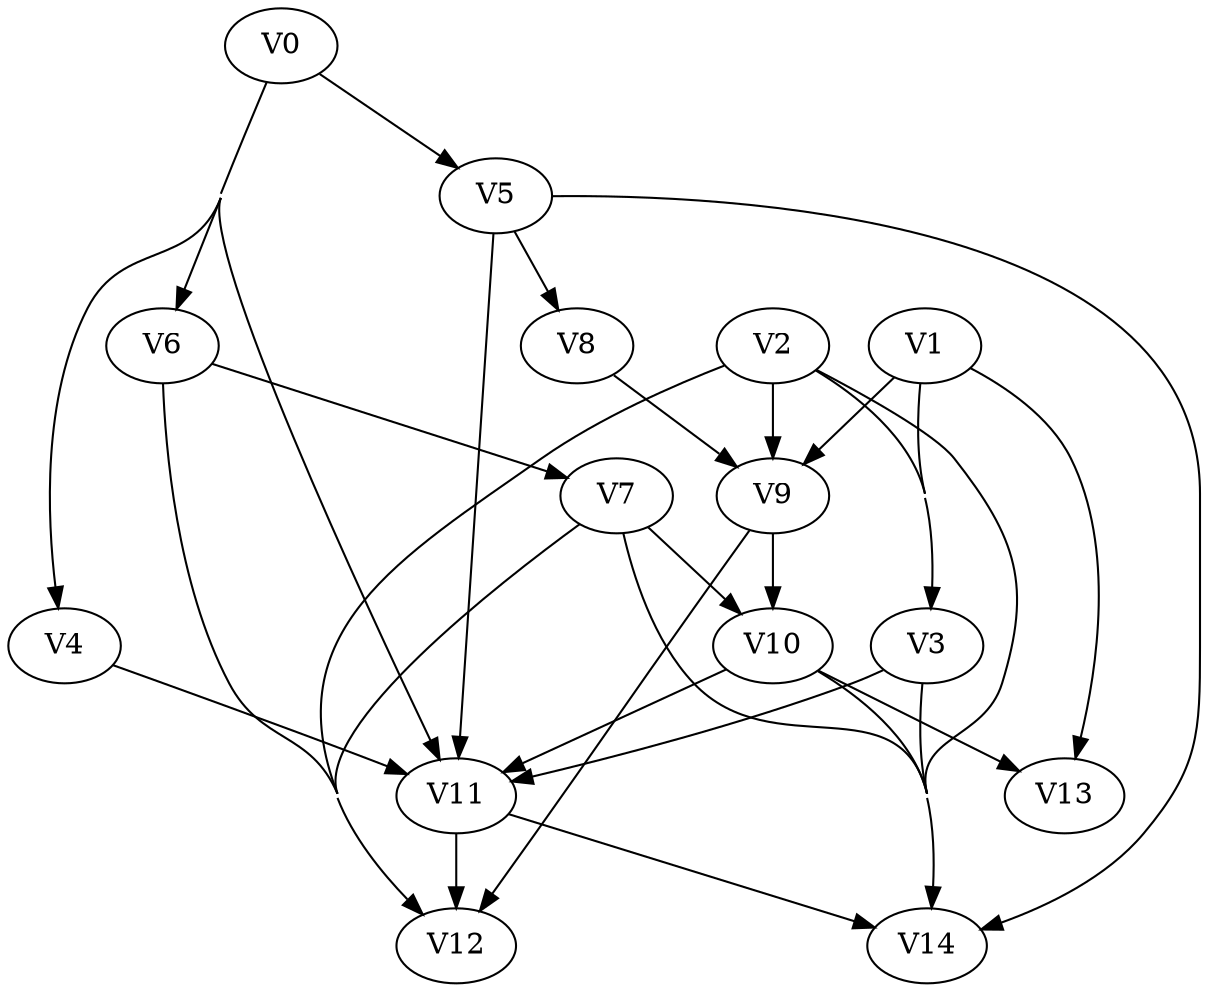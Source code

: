 strict digraph my_dotgraph {
concentrate=True;
V0;
V1;
V2;
V3;
V4;
V5;
V6;
V7;
V8;
V9;
V10;
V11;
V12;
V13;
V14;
V0 -> V4;
V0 -> V5;
V0 -> V6;
V0 -> V11;
V1 -> V3;
V1 -> V9;
V1 -> V13;
V2 -> V3;
V2 -> V9;
V2 -> V12;
V2 -> V14;
V3 -> V11;
V3 -> V14;
V4 -> V11;
V5 -> V8;
V5 -> V11;
V5 -> V14;
V6 -> V7;
V6 -> V12;
V7 -> V10;
V7 -> V12;
V7 -> V14;
V8 -> V9;
V9 -> V10;
V9 -> V12;
V10 -> V11;
V10 -> V13;
V10 -> V14;
V11 -> V12;
V11 -> V14;
}
